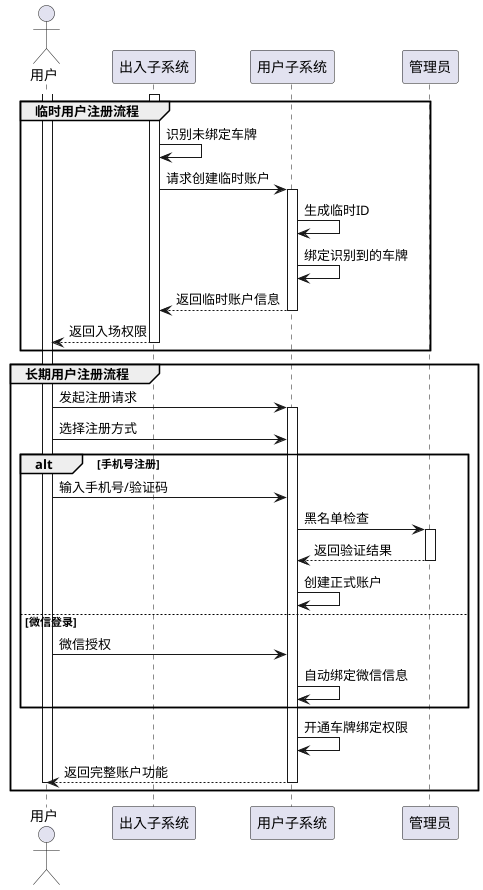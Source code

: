 @startuml 用户注册时序图
actor 用户
participant "出入子系统" as 出入系统
participant "用户子系统" as 用户系统
participant "管理员" as 管理员

group 临时用户注册流程
  activate 出入系统
  出入系统 -> 出入系统: 识别未绑定车牌
  出入系统 -> 用户系统: 请求创建临时账户
  activate 用户系统
    用户系统 -> 用户系统: 生成临时ID
    用户系统 -> 用户系统: 绑定识别到的车牌
    用户系统 --> 出入系统: 返回临时账户信息
  deactivate 用户系统
  出入系统 --> 用户: 返回入场权限
  deactivate 出入系统
end

group 长期用户注册流程
  activate 用户
  用户 -> 用户系统: 发起注册请求
  activate 用户系统
  用户 -> 用户系统: 选择注册方式
  
    alt 手机号注册
      用户 -> 用户系统: 输入手机号/验证码
      用户系统 -> 管理员: 黑名单检查
      activate 管理员
        管理员 --> 用户系统: 返回验证结果
      deactivate 管理员
      用户系统 -> 用户系统: 创建正式账户
    else 微信登录
      用户 -> 用户系统: 微信授权
      用户系统 -> 用户系统: 自动绑定微信信息
    end
    用户系统 -> 用户系统: 开通车牌绑定权限
    用户系统 --> 用户: 返回完整账户功能
  deactivate 用户系统
  deactivate 用户
end
@enduml